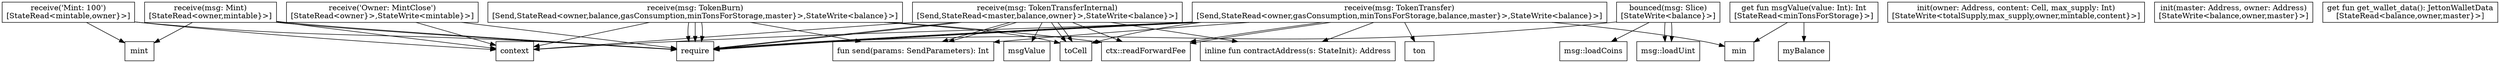 digraph "CallGraph" {
    node [shape=box];
    node_13 [label="inline fun contractAddress(s: StateInit): Address"];
    node_15 [label="fun send(params: SendParameters): Int"];
    node_17 [label="init(owner: Address, content: Cell, max_supply: Int)
[StateWrite<totalSupply,max_supply,owner,mintable,content}>]"];
    node_18 [label="receive(msg: Mint)
[StateRead<owner,mintable}>]"];
    node_19 [label="receive('Mint: 100')
[StateRead<mintable,owner}>]"];
    node_20 [label="receive('Owner: MintClose')
[StateRead<owner}>,StateWrite<mintable}>]"];
    node_21 [label="init(master: Address, owner: Address)
[StateWrite<balance,owner,master}>]"];
    node_22 [label="receive(msg: TokenTransfer)
[Send,StateRead<owner,gasConsumption,minTonsForStorage,balance,master}>,StateWrite<balance}>]"];
    node_23 [label="receive(msg: TokenTransferInternal)
[Send,StateRead<master,balance,owner}>,StateWrite<balance}>]"];
    node_24 [label="get fun msgValue(value: Int): Int
[StateRead<minTonsForStorage}>]"];
    node_25 [label="receive(msg: TokenBurn)
[Send,StateRead<owner,balance,gasConsumption,minTonsForStorage,master}>,StateWrite<balance}>]"];
    node_26 [label="bounced(msg: Slice)
[StateWrite<balance}>]"];
    node_27 [label="get fun get_wallet_data(): JettonWalletData
[StateRead<balance,owner,master}>]"];
    node_28 [label="context"];
    node_29 [label="require"];
    node_30 [label="mint"];
    node_31 [label="ctx::readForwardFee"];
    node_32 [label="min"];
    node_33 [label="ton"];
    node_34 [label="toCell"];
    node_35 [label="msgValue"];
    node_36 [label="myBalance"];
    node_37 [label="msg::loadUint"];
    node_38 [label="msg::loadCoins"];
    node_18 -> node_28;
    node_18 -> node_29;
    node_18 -> node_29;
    node_18 -> node_30;
    node_19 -> node_28;
    node_19 -> node_29;
    node_19 -> node_30;
    node_20 -> node_28;
    node_20 -> node_29;
    node_22 -> node_28;
    node_22 -> node_29;
    node_22 -> node_31;
    node_22 -> node_31;
    node_22 -> node_29;
    node_22 -> node_32;
    node_22 -> node_33;
    node_22 -> node_29;
    node_22 -> node_13;
    node_22 -> node_15;
    node_22 -> node_34;
    node_23 -> node_28;
    node_23 -> node_29;
    node_23 -> node_13;
    node_23 -> node_29;
    node_23 -> node_15;
    node_23 -> node_34;
    node_23 -> node_35;
    node_23 -> node_31;
    node_23 -> node_15;
    node_23 -> node_34;
    node_24 -> node_36;
    node_24 -> node_32;
    node_25 -> node_28;
    node_25 -> node_29;
    node_25 -> node_29;
    node_25 -> node_31;
    node_25 -> node_29;
    node_25 -> node_15;
    node_25 -> node_34;
    node_26 -> node_37;
    node_26 -> node_37;
    node_26 -> node_38;
    node_26 -> node_29;
}
